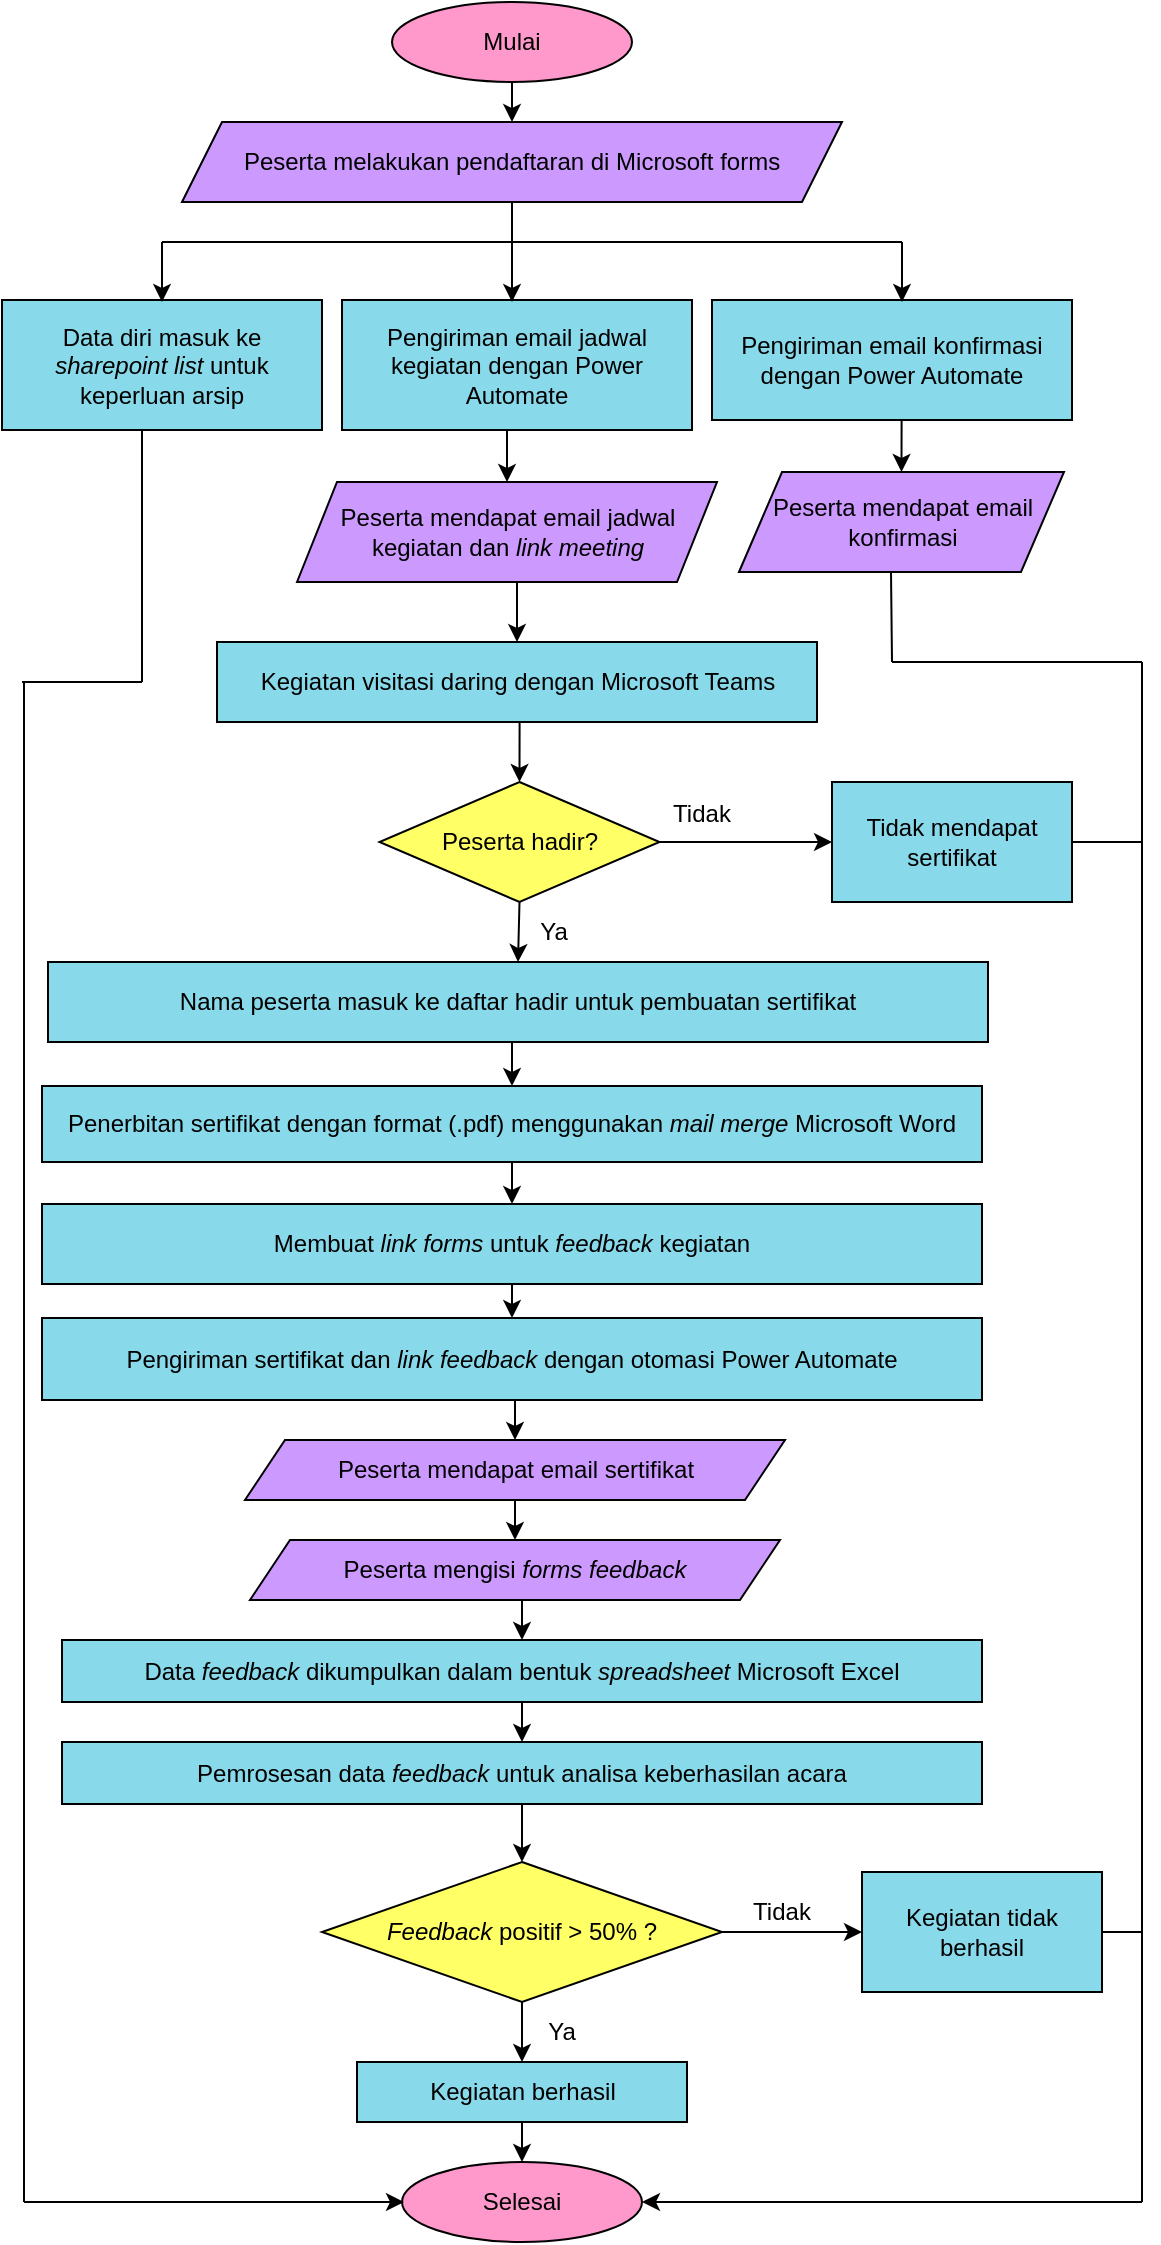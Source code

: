 <mxfile version="16.4.5" type="github">
  <diagram id="C5RBs43oDa-KdzZeNtuy" name="Page-1">
    <mxGraphModel dx="1022" dy="428" grid="1" gridSize="10" guides="1" tooltips="1" connect="1" arrows="1" fold="1" page="1" pageScale="1" pageWidth="827" pageHeight="1169" math="0" shadow="0">
      <root>
        <mxCell id="WIyWlLk6GJQsqaUBKTNV-0" />
        <mxCell id="WIyWlLk6GJQsqaUBKTNV-1" parent="WIyWlLk6GJQsqaUBKTNV-0" />
        <mxCell id="Xmg_F8E3b7S0yMsgVUb--53" style="edgeStyle=orthogonalEdgeStyle;rounded=0;orthogonalLoop=1;jettySize=auto;html=1;exitX=0.5;exitY=1;exitDx=0;exitDy=0;entryX=0.5;entryY=0;entryDx=0;entryDy=0;" parent="WIyWlLk6GJQsqaUBKTNV-1" source="Xmg_F8E3b7S0yMsgVUb--0" target="Xmg_F8E3b7S0yMsgVUb--1" edge="1">
          <mxGeometry relative="1" as="geometry" />
        </mxCell>
        <mxCell id="Xmg_F8E3b7S0yMsgVUb--0" value="Mulai" style="ellipse;whiteSpace=wrap;html=1;fillColor=#FF99CC;" parent="WIyWlLk6GJQsqaUBKTNV-1" vertex="1">
          <mxGeometry x="235" y="40" width="120" height="40" as="geometry" />
        </mxCell>
        <mxCell id="Xmg_F8E3b7S0yMsgVUb--1" value="Peserta melakukan pendaftaran di Microsoft&amp;nbsp;forms" style="shape=parallelogram;perimeter=parallelogramPerimeter;whiteSpace=wrap;html=1;fixedSize=1;fillColor=#CC99FF;" parent="WIyWlLk6GJQsqaUBKTNV-1" vertex="1">
          <mxGeometry x="130" y="100" width="330" height="40" as="geometry" />
        </mxCell>
        <mxCell id="Xmg_F8E3b7S0yMsgVUb--2" value="Data diri masuk ke &lt;i&gt;sharepoint list &lt;/i&gt;untuk keperluan arsip" style="rounded=0;whiteSpace=wrap;html=1;fillColor=#88DAEB;" parent="WIyWlLk6GJQsqaUBKTNV-1" vertex="1">
          <mxGeometry x="40" y="189" width="160" height="65" as="geometry" />
        </mxCell>
        <mxCell id="Kh-9gaG5R-nCd0gry7N--14" style="edgeStyle=orthogonalEdgeStyle;rounded=0;orthogonalLoop=1;jettySize=auto;html=1;exitX=0.5;exitY=1;exitDx=0;exitDy=0;entryX=0.5;entryY=0;entryDx=0;entryDy=0;" parent="WIyWlLk6GJQsqaUBKTNV-1" source="Xmg_F8E3b7S0yMsgVUb--3" target="Xmg_F8E3b7S0yMsgVUb--5" edge="1">
          <mxGeometry relative="1" as="geometry" />
        </mxCell>
        <mxCell id="Xmg_F8E3b7S0yMsgVUb--3" value="Pengiriman email konfirmasi dengan Power Automate" style="rounded=0;whiteSpace=wrap;html=1;fillColor=#88DAEB;" parent="WIyWlLk6GJQsqaUBKTNV-1" vertex="1">
          <mxGeometry x="395" y="189" width="180" height="60" as="geometry" />
        </mxCell>
        <mxCell id="Xmg_F8E3b7S0yMsgVUb--28" style="edgeStyle=orthogonalEdgeStyle;rounded=0;orthogonalLoop=1;jettySize=auto;html=1;exitX=0.5;exitY=1;exitDx=0;exitDy=0;entryX=0.5;entryY=0;entryDx=0;entryDy=0;" parent="WIyWlLk6GJQsqaUBKTNV-1" source="Xmg_F8E3b7S0yMsgVUb--4" target="Xmg_F8E3b7S0yMsgVUb--6" edge="1">
          <mxGeometry relative="1" as="geometry" />
        </mxCell>
        <mxCell id="Xmg_F8E3b7S0yMsgVUb--4" value="Pengiriman email jadwal kegiatan dengan Power Automate" style="rounded=0;whiteSpace=wrap;html=1;fillColor=#88DAEB;" parent="WIyWlLk6GJQsqaUBKTNV-1" vertex="1">
          <mxGeometry x="210" y="189" width="175" height="65" as="geometry" />
        </mxCell>
        <mxCell id="Xmg_F8E3b7S0yMsgVUb--5" value="Peserta mendapat email konfirmasi" style="shape=parallelogram;perimeter=parallelogramPerimeter;whiteSpace=wrap;html=1;fixedSize=1;size=21.5;fillColor=#CC99FF;" parent="WIyWlLk6GJQsqaUBKTNV-1" vertex="1">
          <mxGeometry x="408.5" y="275" width="162.5" height="50" as="geometry" />
        </mxCell>
        <mxCell id="Kh-9gaG5R-nCd0gry7N--15" style="edgeStyle=orthogonalEdgeStyle;rounded=0;orthogonalLoop=1;jettySize=auto;html=1;exitX=0.5;exitY=1;exitDx=0;exitDy=0;entryX=0.5;entryY=0;entryDx=0;entryDy=0;" parent="WIyWlLk6GJQsqaUBKTNV-1" source="Xmg_F8E3b7S0yMsgVUb--6" target="Xmg_F8E3b7S0yMsgVUb--7" edge="1">
          <mxGeometry relative="1" as="geometry" />
        </mxCell>
        <mxCell id="Xmg_F8E3b7S0yMsgVUb--6" value="Peserta mendapat email jadwal kegiatan dan &lt;i&gt;link meeting&lt;/i&gt;" style="shape=parallelogram;perimeter=parallelogramPerimeter;whiteSpace=wrap;html=1;fixedSize=1;fillColor=#CC99FF;" parent="WIyWlLk6GJQsqaUBKTNV-1" vertex="1">
          <mxGeometry x="187.5" y="280" width="210" height="50" as="geometry" />
        </mxCell>
        <mxCell id="Xmg_F8E3b7S0yMsgVUb--32" style="edgeStyle=orthogonalEdgeStyle;rounded=0;orthogonalLoop=1;jettySize=auto;html=1;exitX=0.5;exitY=1;exitDx=0;exitDy=0;entryX=0.5;entryY=0;entryDx=0;entryDy=0;" parent="WIyWlLk6GJQsqaUBKTNV-1" source="Xmg_F8E3b7S0yMsgVUb--7" target="Xmg_F8E3b7S0yMsgVUb--8" edge="1">
          <mxGeometry relative="1" as="geometry" />
        </mxCell>
        <mxCell id="Xmg_F8E3b7S0yMsgVUb--7" value="Kegiatan visitasi daring dengan Microsoft Teams" style="rounded=0;whiteSpace=wrap;html=1;fillColor=#88DAEB;" parent="WIyWlLk6GJQsqaUBKTNV-1" vertex="1">
          <mxGeometry x="147.5" y="360" width="300" height="40" as="geometry" />
        </mxCell>
        <mxCell id="Xmg_F8E3b7S0yMsgVUb--34" style="edgeStyle=orthogonalEdgeStyle;rounded=0;orthogonalLoop=1;jettySize=auto;html=1;exitX=0.5;exitY=1;exitDx=0;exitDy=0;entryX=0.5;entryY=0;entryDx=0;entryDy=0;" parent="WIyWlLk6GJQsqaUBKTNV-1" source="Xmg_F8E3b7S0yMsgVUb--8" target="Xmg_F8E3b7S0yMsgVUb--10" edge="1">
          <mxGeometry relative="1" as="geometry" />
        </mxCell>
        <mxCell id="HR6x1QMzDyvR9N6RNhHc-10" style="edgeStyle=orthogonalEdgeStyle;rounded=0;orthogonalLoop=1;jettySize=auto;html=1;exitX=1;exitY=0.5;exitDx=0;exitDy=0;entryX=0;entryY=0.5;entryDx=0;entryDy=0;" parent="WIyWlLk6GJQsqaUBKTNV-1" source="Xmg_F8E3b7S0yMsgVUb--8" target="HR6x1QMzDyvR9N6RNhHc-2" edge="1">
          <mxGeometry relative="1" as="geometry" />
        </mxCell>
        <mxCell id="Xmg_F8E3b7S0yMsgVUb--8" value="Peserta hadir?" style="rhombus;whiteSpace=wrap;html=1;fillColor=#FFFF66;" parent="WIyWlLk6GJQsqaUBKTNV-1" vertex="1">
          <mxGeometry x="228.75" y="430" width="140" height="60" as="geometry" />
        </mxCell>
        <mxCell id="Xmg_F8E3b7S0yMsgVUb--37" style="edgeStyle=orthogonalEdgeStyle;rounded=0;orthogonalLoop=1;jettySize=auto;html=1;exitX=0.5;exitY=1;exitDx=0;exitDy=0;entryX=0.5;entryY=0;entryDx=0;entryDy=0;" parent="WIyWlLk6GJQsqaUBKTNV-1" source="Xmg_F8E3b7S0yMsgVUb--10" target="Xmg_F8E3b7S0yMsgVUb--11" edge="1">
          <mxGeometry relative="1" as="geometry" />
        </mxCell>
        <mxCell id="Xmg_F8E3b7S0yMsgVUb--10" value="Nama peserta masuk ke daftar hadir untuk pembuatan sertifikat" style="rounded=0;whiteSpace=wrap;html=1;fillColor=#88DAEB;" parent="WIyWlLk6GJQsqaUBKTNV-1" vertex="1">
          <mxGeometry x="63" y="520" width="470" height="40" as="geometry" />
        </mxCell>
        <mxCell id="Xmg_F8E3b7S0yMsgVUb--38" style="edgeStyle=orthogonalEdgeStyle;rounded=0;orthogonalLoop=1;jettySize=auto;html=1;exitX=0.5;exitY=1;exitDx=0;exitDy=0;entryX=0.5;entryY=0;entryDx=0;entryDy=0;" parent="WIyWlLk6GJQsqaUBKTNV-1" source="Xmg_F8E3b7S0yMsgVUb--11" target="Xmg_F8E3b7S0yMsgVUb--13" edge="1">
          <mxGeometry relative="1" as="geometry" />
        </mxCell>
        <mxCell id="Xmg_F8E3b7S0yMsgVUb--11" value="Penerbitan sertifikat dengan format (.pdf) menggunakan &lt;i&gt;mail merge &lt;/i&gt;Microsoft Word" style="rounded=0;whiteSpace=wrap;html=1;fillColor=#88DAEB;" parent="WIyWlLk6GJQsqaUBKTNV-1" vertex="1">
          <mxGeometry x="60" y="582" width="470" height="38" as="geometry" />
        </mxCell>
        <mxCell id="Xmg_F8E3b7S0yMsgVUb--40" style="edgeStyle=orthogonalEdgeStyle;rounded=0;orthogonalLoop=1;jettySize=auto;html=1;exitX=0.5;exitY=1;exitDx=0;exitDy=0;entryX=0.5;entryY=0;entryDx=0;entryDy=0;" parent="WIyWlLk6GJQsqaUBKTNV-1" source="Xmg_F8E3b7S0yMsgVUb--12" target="Xmg_F8E3b7S0yMsgVUb--15" edge="1">
          <mxGeometry relative="1" as="geometry" />
        </mxCell>
        <mxCell id="Xmg_F8E3b7S0yMsgVUb--12" value="Pengiriman sertifikat dan &lt;i&gt;link feedback&lt;/i&gt; dengan otomasi Power Automate" style="rounded=0;whiteSpace=wrap;html=1;fillColor=#88DAEB;" parent="WIyWlLk6GJQsqaUBKTNV-1" vertex="1">
          <mxGeometry x="60" y="698" width="470" height="41" as="geometry" />
        </mxCell>
        <mxCell id="Xmg_F8E3b7S0yMsgVUb--39" style="edgeStyle=orthogonalEdgeStyle;rounded=0;orthogonalLoop=1;jettySize=auto;html=1;exitX=0.5;exitY=1;exitDx=0;exitDy=0;entryX=0.5;entryY=0;entryDx=0;entryDy=0;" parent="WIyWlLk6GJQsqaUBKTNV-1" source="Xmg_F8E3b7S0yMsgVUb--13" target="Xmg_F8E3b7S0yMsgVUb--12" edge="1">
          <mxGeometry relative="1" as="geometry" />
        </mxCell>
        <mxCell id="Xmg_F8E3b7S0yMsgVUb--13" value="Membuat &lt;i&gt;link forms&lt;/i&gt; untuk &lt;i&gt;feedback &lt;/i&gt;kegiatan" style="rounded=0;whiteSpace=wrap;html=1;fillColor=#88DAEB;" parent="WIyWlLk6GJQsqaUBKTNV-1" vertex="1">
          <mxGeometry x="60" y="641" width="470" height="40" as="geometry" />
        </mxCell>
        <mxCell id="Xmg_F8E3b7S0yMsgVUb--43" style="edgeStyle=orthogonalEdgeStyle;rounded=0;orthogonalLoop=1;jettySize=auto;html=1;exitX=0.5;exitY=1;exitDx=0;exitDy=0;entryX=0.5;entryY=0;entryDx=0;entryDy=0;" parent="WIyWlLk6GJQsqaUBKTNV-1" source="Xmg_F8E3b7S0yMsgVUb--14" target="Xmg_F8E3b7S0yMsgVUb--17" edge="1">
          <mxGeometry relative="1" as="geometry" />
        </mxCell>
        <mxCell id="Xmg_F8E3b7S0yMsgVUb--14" value="Data &lt;i&gt;feedback &lt;/i&gt;dikumpulkan dalam bentuk &lt;i&gt;spreadsheet &lt;/i&gt;Microsoft Excel" style="rounded=0;whiteSpace=wrap;html=1;fillColor=#88DAEB;" parent="WIyWlLk6GJQsqaUBKTNV-1" vertex="1">
          <mxGeometry x="70" y="859" width="460" height="31" as="geometry" />
        </mxCell>
        <mxCell id="Xmg_F8E3b7S0yMsgVUb--41" style="edgeStyle=orthogonalEdgeStyle;rounded=0;orthogonalLoop=1;jettySize=auto;html=1;exitX=0.5;exitY=1;exitDx=0;exitDy=0;entryX=0.5;entryY=0;entryDx=0;entryDy=0;" parent="WIyWlLk6GJQsqaUBKTNV-1" source="Xmg_F8E3b7S0yMsgVUb--15" target="Xmg_F8E3b7S0yMsgVUb--16" edge="1">
          <mxGeometry relative="1" as="geometry" />
        </mxCell>
        <mxCell id="Xmg_F8E3b7S0yMsgVUb--15" value="Peserta mendapat email sertifikat" style="shape=parallelogram;perimeter=parallelogramPerimeter;whiteSpace=wrap;html=1;fixedSize=1;fillColor=#CC99FF;" parent="WIyWlLk6GJQsqaUBKTNV-1" vertex="1">
          <mxGeometry x="161.5" y="759" width="270" height="30" as="geometry" />
        </mxCell>
        <mxCell id="Kh-9gaG5R-nCd0gry7N--19" style="edgeStyle=orthogonalEdgeStyle;rounded=0;orthogonalLoop=1;jettySize=auto;html=1;exitX=0.5;exitY=1;exitDx=0;exitDy=0;entryX=0.5;entryY=0;entryDx=0;entryDy=0;" parent="WIyWlLk6GJQsqaUBKTNV-1" source="Xmg_F8E3b7S0yMsgVUb--16" target="Xmg_F8E3b7S0yMsgVUb--14" edge="1">
          <mxGeometry relative="1" as="geometry" />
        </mxCell>
        <mxCell id="Xmg_F8E3b7S0yMsgVUb--16" value="Peserta mengisi &lt;i&gt;forms feedback&lt;/i&gt;" style="shape=parallelogram;perimeter=parallelogramPerimeter;whiteSpace=wrap;html=1;fixedSize=1;fillColor=#CC99FF;" parent="WIyWlLk6GJQsqaUBKTNV-1" vertex="1">
          <mxGeometry x="164" y="809" width="265" height="30" as="geometry" />
        </mxCell>
        <mxCell id="Xmg_F8E3b7S0yMsgVUb--44" style="edgeStyle=orthogonalEdgeStyle;rounded=0;orthogonalLoop=1;jettySize=auto;html=1;exitX=0.5;exitY=1;exitDx=0;exitDy=0;entryX=0.5;entryY=0;entryDx=0;entryDy=0;" parent="WIyWlLk6GJQsqaUBKTNV-1" source="Xmg_F8E3b7S0yMsgVUb--17" target="Xmg_F8E3b7S0yMsgVUb--19" edge="1">
          <mxGeometry relative="1" as="geometry" />
        </mxCell>
        <mxCell id="Xmg_F8E3b7S0yMsgVUb--17" value="Pemrosesan data &lt;i&gt;feedback &lt;/i&gt;untuk analisa keberhasilan acara" style="rounded=0;whiteSpace=wrap;html=1;fillColor=#88DAEB;" parent="WIyWlLk6GJQsqaUBKTNV-1" vertex="1">
          <mxGeometry x="70" y="910" width="460" height="31" as="geometry" />
        </mxCell>
        <mxCell id="Xmg_F8E3b7S0yMsgVUb--46" style="edgeStyle=orthogonalEdgeStyle;rounded=0;orthogonalLoop=1;jettySize=auto;html=1;exitX=0.5;exitY=1;exitDx=0;exitDy=0;entryX=0.5;entryY=0;entryDx=0;entryDy=0;" parent="WIyWlLk6GJQsqaUBKTNV-1" source="Xmg_F8E3b7S0yMsgVUb--19" target="Xmg_F8E3b7S0yMsgVUb--20" edge="1">
          <mxGeometry relative="1" as="geometry" />
        </mxCell>
        <mxCell id="Kh-9gaG5R-nCd0gry7N--22" style="edgeStyle=orthogonalEdgeStyle;rounded=0;orthogonalLoop=1;jettySize=auto;html=1;exitX=1;exitY=0.5;exitDx=0;exitDy=0;entryX=0;entryY=0.5;entryDx=0;entryDy=0;" parent="WIyWlLk6GJQsqaUBKTNV-1" source="Xmg_F8E3b7S0yMsgVUb--19" target="HR6x1QMzDyvR9N6RNhHc-3" edge="1">
          <mxGeometry relative="1" as="geometry">
            <mxPoint x="484" y="1005" as="targetPoint" />
          </mxGeometry>
        </mxCell>
        <mxCell id="Xmg_F8E3b7S0yMsgVUb--19" value="&lt;i&gt;Feedback &lt;/i&gt;positif &amp;gt; 50% ?" style="rhombus;whiteSpace=wrap;html=1;fillColor=#FFFF66;" parent="WIyWlLk6GJQsqaUBKTNV-1" vertex="1">
          <mxGeometry x="200" y="970" width="200" height="70" as="geometry" />
        </mxCell>
        <mxCell id="Xmg_F8E3b7S0yMsgVUb--47" style="edgeStyle=orthogonalEdgeStyle;rounded=0;orthogonalLoop=1;jettySize=auto;html=1;exitX=0.5;exitY=1;exitDx=0;exitDy=0;entryX=0.5;entryY=0;entryDx=0;entryDy=0;" parent="WIyWlLk6GJQsqaUBKTNV-1" source="Xmg_F8E3b7S0yMsgVUb--20" target="Xmg_F8E3b7S0yMsgVUb--22" edge="1">
          <mxGeometry relative="1" as="geometry" />
        </mxCell>
        <mxCell id="Xmg_F8E3b7S0yMsgVUb--20" value="Kegiatan berhasil" style="rounded=0;whiteSpace=wrap;html=1;fillColor=#88DAEB;" parent="WIyWlLk6GJQsqaUBKTNV-1" vertex="1">
          <mxGeometry x="217.5" y="1070" width="165" height="30" as="geometry" />
        </mxCell>
        <mxCell id="Xmg_F8E3b7S0yMsgVUb--22" value="Selesai" style="ellipse;whiteSpace=wrap;html=1;fillColor=#FF99CC;" parent="WIyWlLk6GJQsqaUBKTNV-1" vertex="1">
          <mxGeometry x="240" y="1120" width="120" height="40" as="geometry" />
        </mxCell>
        <mxCell id="Xmg_F8E3b7S0yMsgVUb--48" value="Tidak" style="text;html=1;strokeColor=none;fillColor=none;align=center;verticalAlign=middle;whiteSpace=wrap;rounded=0;" parent="WIyWlLk6GJQsqaUBKTNV-1" vertex="1">
          <mxGeometry x="360" y="436" width="60" height="20" as="geometry" />
        </mxCell>
        <mxCell id="Xmg_F8E3b7S0yMsgVUb--50" value="Ya" style="text;html=1;strokeColor=none;fillColor=none;align=center;verticalAlign=middle;whiteSpace=wrap;rounded=0;" parent="WIyWlLk6GJQsqaUBKTNV-1" vertex="1">
          <mxGeometry x="286.25" y="490" width="60" height="30" as="geometry" />
        </mxCell>
        <mxCell id="Xmg_F8E3b7S0yMsgVUb--52" value="Ya" style="text;html=1;strokeColor=none;fillColor=none;align=center;verticalAlign=middle;whiteSpace=wrap;rounded=0;" parent="WIyWlLk6GJQsqaUBKTNV-1" vertex="1">
          <mxGeometry x="290" y="1040" width="60" height="30" as="geometry" />
        </mxCell>
        <mxCell id="Kh-9gaG5R-nCd0gry7N--6" value="" style="endArrow=none;html=1;rounded=0;" parent="WIyWlLk6GJQsqaUBKTNV-1" edge="1">
          <mxGeometry width="50" height="50" relative="1" as="geometry">
            <mxPoint x="120" y="160" as="sourcePoint" />
            <mxPoint x="490" y="160" as="targetPoint" />
          </mxGeometry>
        </mxCell>
        <mxCell id="Kh-9gaG5R-nCd0gry7N--7" value="" style="endArrow=classic;html=1;rounded=0;entryX=0.5;entryY=0;entryDx=0;entryDy=0;" parent="WIyWlLk6GJQsqaUBKTNV-1" edge="1">
          <mxGeometry width="50" height="50" relative="1" as="geometry">
            <mxPoint x="490" y="160" as="sourcePoint" />
            <mxPoint x="490" y="190" as="targetPoint" />
          </mxGeometry>
        </mxCell>
        <mxCell id="Kh-9gaG5R-nCd0gry7N--8" value="" style="endArrow=classic;html=1;rounded=0;" parent="WIyWlLk6GJQsqaUBKTNV-1" edge="1">
          <mxGeometry width="50" height="50" relative="1" as="geometry">
            <mxPoint x="120" y="160" as="sourcePoint" />
            <mxPoint x="120" y="190" as="targetPoint" />
          </mxGeometry>
        </mxCell>
        <mxCell id="Kh-9gaG5R-nCd0gry7N--9" value="" style="endArrow=classic;html=1;rounded=0;" parent="WIyWlLk6GJQsqaUBKTNV-1" edge="1">
          <mxGeometry width="50" height="50" relative="1" as="geometry">
            <mxPoint x="295" y="160" as="sourcePoint" />
            <mxPoint x="295" y="190" as="targetPoint" />
          </mxGeometry>
        </mxCell>
        <mxCell id="Kh-9gaG5R-nCd0gry7N--12" value="" style="endArrow=none;html=1;rounded=0;entryX=0.5;entryY=1;entryDx=0;entryDy=0;" parent="WIyWlLk6GJQsqaUBKTNV-1" target="Xmg_F8E3b7S0yMsgVUb--1" edge="1">
          <mxGeometry width="50" height="50" relative="1" as="geometry">
            <mxPoint x="295" y="160" as="sourcePoint" />
            <mxPoint x="380" y="130" as="targetPoint" />
          </mxGeometry>
        </mxCell>
        <mxCell id="Xmg_F8E3b7S0yMsgVUb--51" value="Tidak" style="text;html=1;strokeColor=none;fillColor=none;align=center;verticalAlign=middle;whiteSpace=wrap;rounded=0;" parent="WIyWlLk6GJQsqaUBKTNV-1" vertex="1">
          <mxGeometry x="400" y="985" width="60" height="20" as="geometry" />
        </mxCell>
        <mxCell id="HR6x1QMzDyvR9N6RNhHc-1" value="" style="endArrow=none;html=1;rounded=0;exitX=1;exitY=0.5;exitDx=0;exitDy=0;" parent="WIyWlLk6GJQsqaUBKTNV-1" source="HR6x1QMzDyvR9N6RNhHc-2" edge="1">
          <mxGeometry width="50" height="50" relative="1" as="geometry">
            <mxPoint x="650" y="460" as="sourcePoint" />
            <mxPoint x="610" y="460" as="targetPoint" />
          </mxGeometry>
        </mxCell>
        <mxCell id="HR6x1QMzDyvR9N6RNhHc-3" value="Kegiatan tidak berhasil" style="rounded=0;whiteSpace=wrap;html=1;fillColor=#88DAEB;" parent="WIyWlLk6GJQsqaUBKTNV-1" vertex="1">
          <mxGeometry x="470" y="975" width="120" height="60" as="geometry" />
        </mxCell>
        <mxCell id="HR6x1QMzDyvR9N6RNhHc-4" value="" style="endArrow=classic;html=1;rounded=0;entryX=1;entryY=0.5;entryDx=0;entryDy=0;" parent="WIyWlLk6GJQsqaUBKTNV-1" edge="1">
          <mxGeometry width="50" height="50" relative="1" as="geometry">
            <mxPoint x="610" y="1140" as="sourcePoint" />
            <mxPoint x="360" y="1140" as="targetPoint" />
          </mxGeometry>
        </mxCell>
        <mxCell id="HR6x1QMzDyvR9N6RNhHc-5" value="" style="endArrow=none;html=1;rounded=0;" parent="WIyWlLk6GJQsqaUBKTNV-1" edge="1">
          <mxGeometry width="50" height="50" relative="1" as="geometry">
            <mxPoint x="610" y="370" as="sourcePoint" />
            <mxPoint x="610" y="1140" as="targetPoint" />
          </mxGeometry>
        </mxCell>
        <mxCell id="HR6x1QMzDyvR9N6RNhHc-6" value="" style="endArrow=none;html=1;rounded=0;exitX=1;exitY=0.5;exitDx=0;exitDy=0;" parent="WIyWlLk6GJQsqaUBKTNV-1" source="HR6x1QMzDyvR9N6RNhHc-3" edge="1">
          <mxGeometry width="50" height="50" relative="1" as="geometry">
            <mxPoint x="620" y="1090" as="sourcePoint" />
            <mxPoint x="610" y="1005" as="targetPoint" />
          </mxGeometry>
        </mxCell>
        <mxCell id="HR6x1QMzDyvR9N6RNhHc-2" value="&lt;span&gt;Tidak mendapat sertifikat&lt;/span&gt;" style="rounded=0;whiteSpace=wrap;html=1;fillColor=#88DAEB;" parent="WIyWlLk6GJQsqaUBKTNV-1" vertex="1">
          <mxGeometry x="455" y="430" width="120" height="60" as="geometry" />
        </mxCell>
        <mxCell id="FaiW_ZVf7YoKUfPSm8W6-0" value="" style="endArrow=none;html=1;rounded=0;" edge="1" parent="WIyWlLk6GJQsqaUBKTNV-1">
          <mxGeometry width="50" height="50" relative="1" as="geometry">
            <mxPoint x="51" y="380" as="sourcePoint" />
            <mxPoint x="51" y="1140" as="targetPoint" />
          </mxGeometry>
        </mxCell>
        <mxCell id="FaiW_ZVf7YoKUfPSm8W6-1" value="" style="endArrow=classic;html=1;rounded=0;" edge="1" parent="WIyWlLk6GJQsqaUBKTNV-1">
          <mxGeometry width="50" height="50" relative="1" as="geometry">
            <mxPoint x="51" y="1140" as="sourcePoint" />
            <mxPoint x="241" y="1140" as="targetPoint" />
          </mxGeometry>
        </mxCell>
        <mxCell id="FaiW_ZVf7YoKUfPSm8W6-2" value="" style="endArrow=none;html=1;rounded=0;" edge="1" parent="WIyWlLk6GJQsqaUBKTNV-1">
          <mxGeometry width="50" height="50" relative="1" as="geometry">
            <mxPoint x="110" y="254" as="sourcePoint" />
            <mxPoint x="110" y="380" as="targetPoint" />
          </mxGeometry>
        </mxCell>
        <mxCell id="FaiW_ZVf7YoKUfPSm8W6-3" value="" style="endArrow=none;html=1;rounded=0;" edge="1" parent="WIyWlLk6GJQsqaUBKTNV-1">
          <mxGeometry width="50" height="50" relative="1" as="geometry">
            <mxPoint x="50" y="380" as="sourcePoint" />
            <mxPoint x="110" y="380" as="targetPoint" />
          </mxGeometry>
        </mxCell>
        <mxCell id="FaiW_ZVf7YoKUfPSm8W6-4" value="" style="endArrow=none;html=1;rounded=0;" edge="1" parent="WIyWlLk6GJQsqaUBKTNV-1">
          <mxGeometry width="50" height="50" relative="1" as="geometry">
            <mxPoint x="484.5" y="325" as="sourcePoint" />
            <mxPoint x="485" y="370" as="targetPoint" />
          </mxGeometry>
        </mxCell>
        <mxCell id="FaiW_ZVf7YoKUfPSm8W6-5" value="" style="endArrow=none;html=1;rounded=0;" edge="1" parent="WIyWlLk6GJQsqaUBKTNV-1">
          <mxGeometry width="50" height="50" relative="1" as="geometry">
            <mxPoint x="485" y="370" as="sourcePoint" />
            <mxPoint x="610" y="370" as="targetPoint" />
          </mxGeometry>
        </mxCell>
      </root>
    </mxGraphModel>
  </diagram>
</mxfile>

